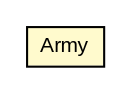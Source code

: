 #!/usr/local/bin/dot
#
# Class diagram 
# Generated by UMLGraph version R5_6-24-gf6e263 (http://www.umlgraph.org/)
#

digraph G {
	edge [fontname="arial",fontsize=10,labelfontname="arial",labelfontsize=10];
	node [fontname="arial",fontsize=10,shape=plaintext];
	nodesep=0.25;
	ranksep=0.5;
	// Army
	c15 [label=<<table title="Army" border="0" cellborder="1" cellspacing="0" cellpadding="2" port="p" bgcolor="lemonChiffon" href="./Army.html">
		<tr><td><table border="0" cellspacing="0" cellpadding="1">
<tr><td align="center" balign="center"> Army </td></tr>
		</table></td></tr>
		</table>>, URL="./Army.html", fontname="arial", fontcolor="black", fontsize=10.0];
}

